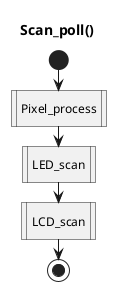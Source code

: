 '
' Scan_poll.uml
'

@startuml
title Scan_poll()
start
:Pixel_process|
:LED_scan|
:LCD_scan|
stop
@enduml
